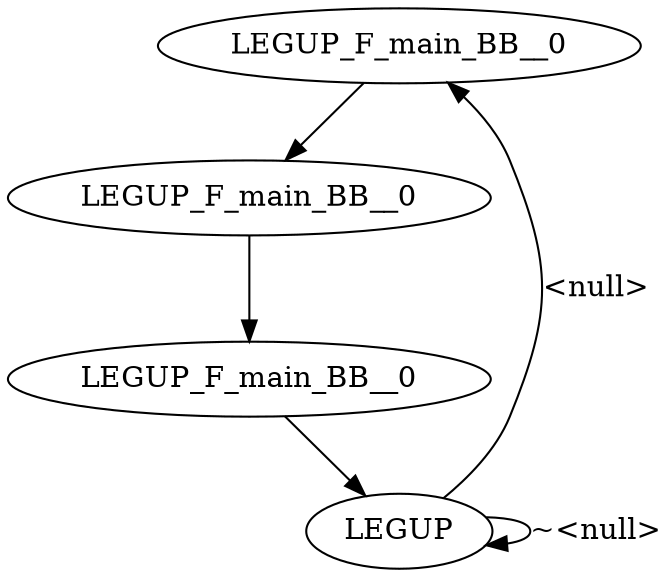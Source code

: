 digraph {
Node0x3768940[label="LEGUP_F_main_BB__0"];
Node0x3767410[label="LEGUP"];
Node0x3767410 -> Node0x3768940[label="<null>"];
Node0x3767410 -> Node0x3767410[label="~<null>"];
Node0x3768a10[label="LEGUP_F_main_BB__0"];
Node0x3768940 -> Node0x3768a10;
Node0x3768b20[label="LEGUP_F_main_BB__0"];
Node0x3768a10 -> Node0x3768b20;
Node0x3768b20 -> Node0x3767410;
}
